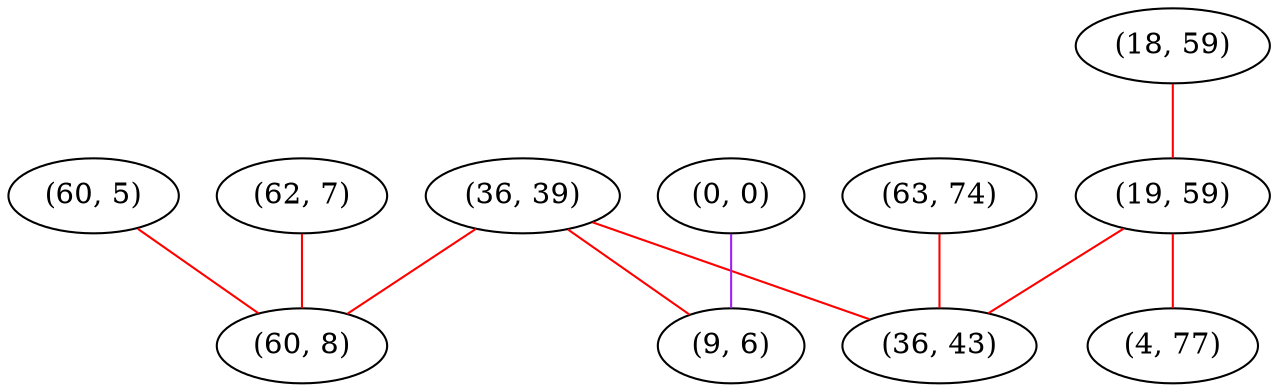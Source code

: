 graph "" {
"(60, 5)";
"(36, 39)";
"(0, 0)";
"(62, 7)";
"(18, 59)";
"(19, 59)";
"(60, 8)";
"(4, 77)";
"(63, 74)";
"(9, 6)";
"(36, 43)";
"(60, 5)" -- "(60, 8)"  [color=red, key=0, weight=1];
"(36, 39)" -- "(9, 6)"  [color=red, key=0, weight=1];
"(36, 39)" -- "(36, 43)"  [color=red, key=0, weight=1];
"(36, 39)" -- "(60, 8)"  [color=red, key=0, weight=1];
"(0, 0)" -- "(9, 6)"  [color=purple, key=0, weight=4];
"(62, 7)" -- "(60, 8)"  [color=red, key=0, weight=1];
"(18, 59)" -- "(19, 59)"  [color=red, key=0, weight=1];
"(19, 59)" -- "(4, 77)"  [color=red, key=0, weight=1];
"(19, 59)" -- "(36, 43)"  [color=red, key=0, weight=1];
"(63, 74)" -- "(36, 43)"  [color=red, key=0, weight=1];
}
